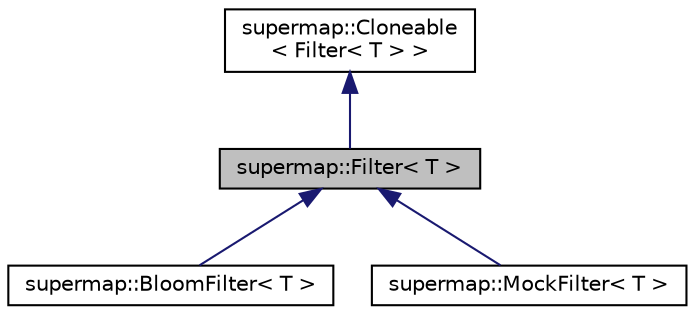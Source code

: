 digraph "supermap::Filter&lt; T &gt;"
{
 // LATEX_PDF_SIZE
  edge [fontname="Helvetica",fontsize="10",labelfontname="Helvetica",labelfontsize="10"];
  node [fontname="Helvetica",fontsize="10",shape=record];
  Node1 [label="supermap::Filter\< T \>",height=0.2,width=0.4,color="black", fillcolor="grey75", style="filled", fontcolor="black",tooltip="Filter, which can add elements to self and tell which elements are certainly were not added to filter..."];
  Node2 -> Node1 [dir="back",color="midnightblue",fontsize="10",style="solid",fontname="Helvetica"];
  Node2 [label="supermap::Cloneable\l\< Filter\< T \> \>",height=0.2,width=0.4,color="black", fillcolor="white", style="filled",URL="$classsupermap_1_1Cloneable.html",tooltip=" "];
  Node1 -> Node3 [dir="back",color="midnightblue",fontsize="10",style="solid",fontname="Helvetica"];
  Node3 [label="supermap::BloomFilter\< T \>",height=0.2,width=0.4,color="black", fillcolor="white", style="filled",URL="$classsupermap_1_1BloomFilter.html",tooltip="A filter based on the bloom filtering algorithm."];
  Node1 -> Node4 [dir="back",color="midnightblue",fontsize="10",style="solid",fontname="Helvetica"];
  Node4 [label="supermap::MockFilter\< T \>",height=0.2,width=0.4,color="black", fillcolor="white", style="filled",URL="$classsupermap_1_1MockFilter.html",tooltip="A filter, that does not filters anything."];
}
